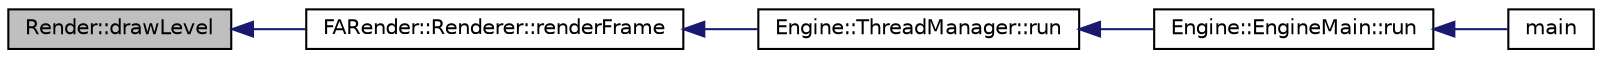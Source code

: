 digraph G
{
  edge [fontname="Helvetica",fontsize="10",labelfontname="Helvetica",labelfontsize="10"];
  node [fontname="Helvetica",fontsize="10",shape=record];
  rankdir="LR";
  Node1 [label="Render::drawLevel",height=0.2,width=0.4,color="black", fillcolor="grey75", style="filled" fontcolor="black"];
  Node1 -> Node2 [dir="back",color="midnightblue",fontsize="10",style="solid",fontname="Helvetica"];
  Node2 [label="FARender::Renderer::renderFrame",height=0.2,width=0.4,color="black", fillcolor="white", style="filled",URL="$class_f_a_render_1_1_renderer.html#ad6e983189d6cf6b7aaef89d54ed89396",tooltip="To be called only by Engine::ThreadManager."];
  Node2 -> Node3 [dir="back",color="midnightblue",fontsize="10",style="solid",fontname="Helvetica"];
  Node3 [label="Engine::ThreadManager::run",height=0.2,width=0.4,color="black", fillcolor="white", style="filled",URL="$class_engine_1_1_thread_manager.html#ab99a6ee7b73f2e9b24a824e811df5d88"];
  Node3 -> Node4 [dir="back",color="midnightblue",fontsize="10",style="solid",fontname="Helvetica"];
  Node4 [label="Engine::EngineMain::run",height=0.2,width=0.4,color="black", fillcolor="white", style="filled",URL="$class_engine_1_1_engine_main.html#a5a16165ab6d6e9f2bb2f2739bd1b11bf"];
  Node4 -> Node5 [dir="back",color="midnightblue",fontsize="10",style="solid",fontname="Helvetica"];
  Node5 [label="main",height=0.2,width=0.4,color="black", fillcolor="white", style="filled",URL="$freeablo_2main_8cpp.html#a3c04138a5bfe5d72780bb7e82a18e627"];
}
